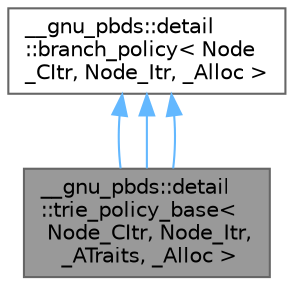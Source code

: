 digraph "__gnu_pbds::detail::trie_policy_base&lt; Node_CItr, Node_Itr, _ATraits, _Alloc &gt;"
{
 // LATEX_PDF_SIZE
  bgcolor="transparent";
  edge [fontname=Helvetica,fontsize=10,labelfontname=Helvetica,labelfontsize=10];
  node [fontname=Helvetica,fontsize=10,shape=box,height=0.2,width=0.4];
  Node1 [id="Node000001",label="__gnu_pbds::detail\l::trie_policy_base\<\l Node_CItr, Node_Itr,\l _ATraits, _Alloc \>",height=0.2,width=0.4,color="gray40", fillcolor="grey60", style="filled", fontcolor="black",tooltip="Base class for trie policies."];
  Node2 -> Node1 [id="edge7_Node000001_Node000002",dir="back",color="steelblue1",style="solid",tooltip=" "];
  Node2 [id="Node000002",label="__gnu_pbds::detail\l::branch_policy\< Node\l_CItr, Node_Itr, _Alloc \>",height=0.2,width=0.4,color="gray40", fillcolor="white", style="filled",URL="$struct____gnu__pbds_1_1detail_1_1branch__policy.html",tooltip="Primary template, base class for branch structure policies."];
  Node2 -> Node1 [id="edge8_Node000001_Node000002",dir="back",color="steelblue1",style="solid",tooltip=" "];
  Node2 -> Node1 [id="edge9_Node000001_Node000002",dir="back",color="steelblue1",style="solid",tooltip=" "];
}
